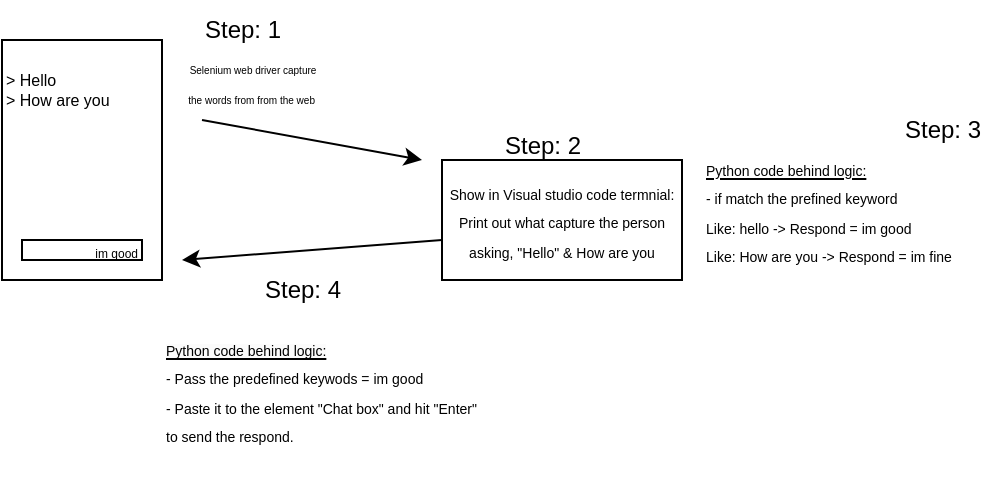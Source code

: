 <mxfile version="24.7.6">
  <diagram name="Page-1" id="XYl2BaXlaBPqE8PZmsL8">
    <mxGraphModel dx="574" dy="298" grid="1" gridSize="10" guides="1" tooltips="1" connect="1" arrows="1" fold="1" page="1" pageScale="1" pageWidth="827" pageHeight="1169" math="0" shadow="0">
      <root>
        <mxCell id="0" />
        <mxCell id="1" parent="0" />
        <mxCell id="DubHpjmufwJkHEi0zrso-2" value="" style="rounded=0;whiteSpace=wrap;html=1;rotation=-90;" vertex="1" parent="1">
          <mxGeometry x="60" y="100" width="120" height="80" as="geometry" />
        </mxCell>
        <mxCell id="DubHpjmufwJkHEi0zrso-3" value="&amp;gt; Hello&lt;br style=&quot;font-size: 8px;&quot;&gt;&amp;gt; How are you" style="text;html=1;align=left;verticalAlign=middle;resizable=0;points=[];autosize=1;strokeColor=none;fillColor=none;fontSize=8;" vertex="1" parent="1">
          <mxGeometry x="80" y="90" width="80" height="30" as="geometry" />
        </mxCell>
        <mxCell id="DubHpjmufwJkHEi0zrso-4" value="&lt;div style=&quot;&quot;&gt;&lt;span style=&quot;background-color: initial;&quot;&gt;&lt;font style=&quot;font-size: 6px;&quot;&gt;im good&lt;/font&gt;&lt;/span&gt;&lt;/div&gt;" style="rounded=0;whiteSpace=wrap;html=1;align=right;" vertex="1" parent="1">
          <mxGeometry x="90" y="180" width="60" height="10" as="geometry" />
        </mxCell>
        <mxCell id="DubHpjmufwJkHEi0zrso-5" value="" style="endArrow=classic;html=1;rounded=0;" edge="1" parent="1">
          <mxGeometry width="50" height="50" relative="1" as="geometry">
            <mxPoint x="180" y="120" as="sourcePoint" />
            <mxPoint x="290" y="140" as="targetPoint" />
          </mxGeometry>
        </mxCell>
        <mxCell id="DubHpjmufwJkHEi0zrso-6" value="&lt;font style=&quot;font-size: 5px;&quot;&gt;Selenium web driver capture &lt;br&gt;the words from from the web&amp;nbsp;&lt;/font&gt;" style="text;html=1;align=center;verticalAlign=middle;resizable=0;points=[];autosize=1;strokeColor=none;fillColor=none;" vertex="1" parent="1">
          <mxGeometry x="160" y="80" width="90" height="40" as="geometry" />
        </mxCell>
        <mxCell id="DubHpjmufwJkHEi0zrso-7" value="&lt;font style=&quot;font-size: 7px;&quot;&gt;Show in Visual studio code termnial: Print out what capture the person asking, &quot;Hello&quot; &amp;amp; How are you&lt;/font&gt;" style="rounded=0;whiteSpace=wrap;html=1;" vertex="1" parent="1">
          <mxGeometry x="300" y="140" width="120" height="60" as="geometry" />
        </mxCell>
        <mxCell id="DubHpjmufwJkHEi0zrso-8" value="&lt;font style=&quot;font-size: 7px;&quot;&gt;&lt;u&gt;Python code behind logic:&lt;/u&gt;&lt;br&gt;- if match the prefined keyword&amp;nbsp;&lt;br&gt;Like: hello -&amp;gt; Respond = im good&lt;br&gt;Like: How are you -&amp;gt; Respond = im fine&lt;/font&gt;" style="text;html=1;align=left;verticalAlign=middle;resizable=0;points=[];autosize=1;strokeColor=none;fillColor=none;" vertex="1" parent="1">
          <mxGeometry x="430" y="130" width="150" height="70" as="geometry" />
        </mxCell>
        <mxCell id="DubHpjmufwJkHEi0zrso-9" value="" style="endArrow=classic;html=1;rounded=0;exitX=0;exitY=0.667;exitDx=0;exitDy=0;exitPerimeter=0;" edge="1" parent="1" source="DubHpjmufwJkHEi0zrso-7">
          <mxGeometry width="50" height="50" relative="1" as="geometry">
            <mxPoint x="320" y="210" as="sourcePoint" />
            <mxPoint x="170" y="190" as="targetPoint" />
          </mxGeometry>
        </mxCell>
        <mxCell id="DubHpjmufwJkHEi0zrso-10" value="Step: 1" style="text;html=1;align=center;verticalAlign=middle;resizable=0;points=[];autosize=1;strokeColor=none;fillColor=none;" vertex="1" parent="1">
          <mxGeometry x="170" y="60" width="60" height="30" as="geometry" />
        </mxCell>
        <mxCell id="DubHpjmufwJkHEi0zrso-11" value="Step: 2" style="text;html=1;align=center;verticalAlign=middle;resizable=0;points=[];autosize=1;strokeColor=none;fillColor=none;" vertex="1" parent="1">
          <mxGeometry x="320" y="118" width="60" height="30" as="geometry" />
        </mxCell>
        <mxCell id="DubHpjmufwJkHEi0zrso-12" value="Step: 3" style="text;html=1;align=center;verticalAlign=middle;resizable=0;points=[];autosize=1;strokeColor=none;fillColor=none;" vertex="1" parent="1">
          <mxGeometry x="520" y="110" width="60" height="30" as="geometry" />
        </mxCell>
        <mxCell id="DubHpjmufwJkHEi0zrso-13" value="Step: 4" style="text;html=1;align=center;verticalAlign=middle;resizable=0;points=[];autosize=1;strokeColor=none;fillColor=none;" vertex="1" parent="1">
          <mxGeometry x="200" y="190" width="60" height="30" as="geometry" />
        </mxCell>
        <mxCell id="DubHpjmufwJkHEi0zrso-14" value="&lt;u style=&quot;forced-color-adjust: none; color: rgb(0, 0, 0); font-family: Helvetica; font-size: 7px; font-style: normal; font-variant-ligatures: normal; font-variant-caps: normal; font-weight: 400; letter-spacing: normal; orphans: 2; text-align: left; text-indent: 0px; text-transform: none; widows: 2; word-spacing: 0px; -webkit-text-stroke-width: 0px; white-space: nowrap; background-color: rgb(251, 251, 251);&quot;&gt;Python code behind logic:&lt;/u&gt;&lt;br style=&quot;forced-color-adjust: none; color: rgb(0, 0, 0); font-family: Helvetica; font-size: 7px; font-style: normal; font-variant-ligatures: normal; font-variant-caps: normal; font-weight: 400; letter-spacing: normal; orphans: 2; text-align: left; text-indent: 0px; text-transform: none; widows: 2; word-spacing: 0px; -webkit-text-stroke-width: 0px; white-space: nowrap; background-color: rgb(251, 251, 251); text-decoration-thickness: initial; text-decoration-style: initial; text-decoration-color: initial;&quot;&gt;&lt;span style=&quot;font-size: 7px; text-wrap: nowrap;&quot;&gt;- Pass the predefined keywods = im good&amp;nbsp;&lt;br&gt;- Paste it to the element &quot;Chat box&quot; and hit &quot;Enter&quot;&amp;nbsp;&lt;br&gt;to send the respond.&amp;nbsp;&lt;/span&gt;" style="text;whiteSpace=wrap;html=1;" vertex="1" parent="1">
          <mxGeometry x="160" y="220" width="160" height="80" as="geometry" />
        </mxCell>
      </root>
    </mxGraphModel>
  </diagram>
</mxfile>
